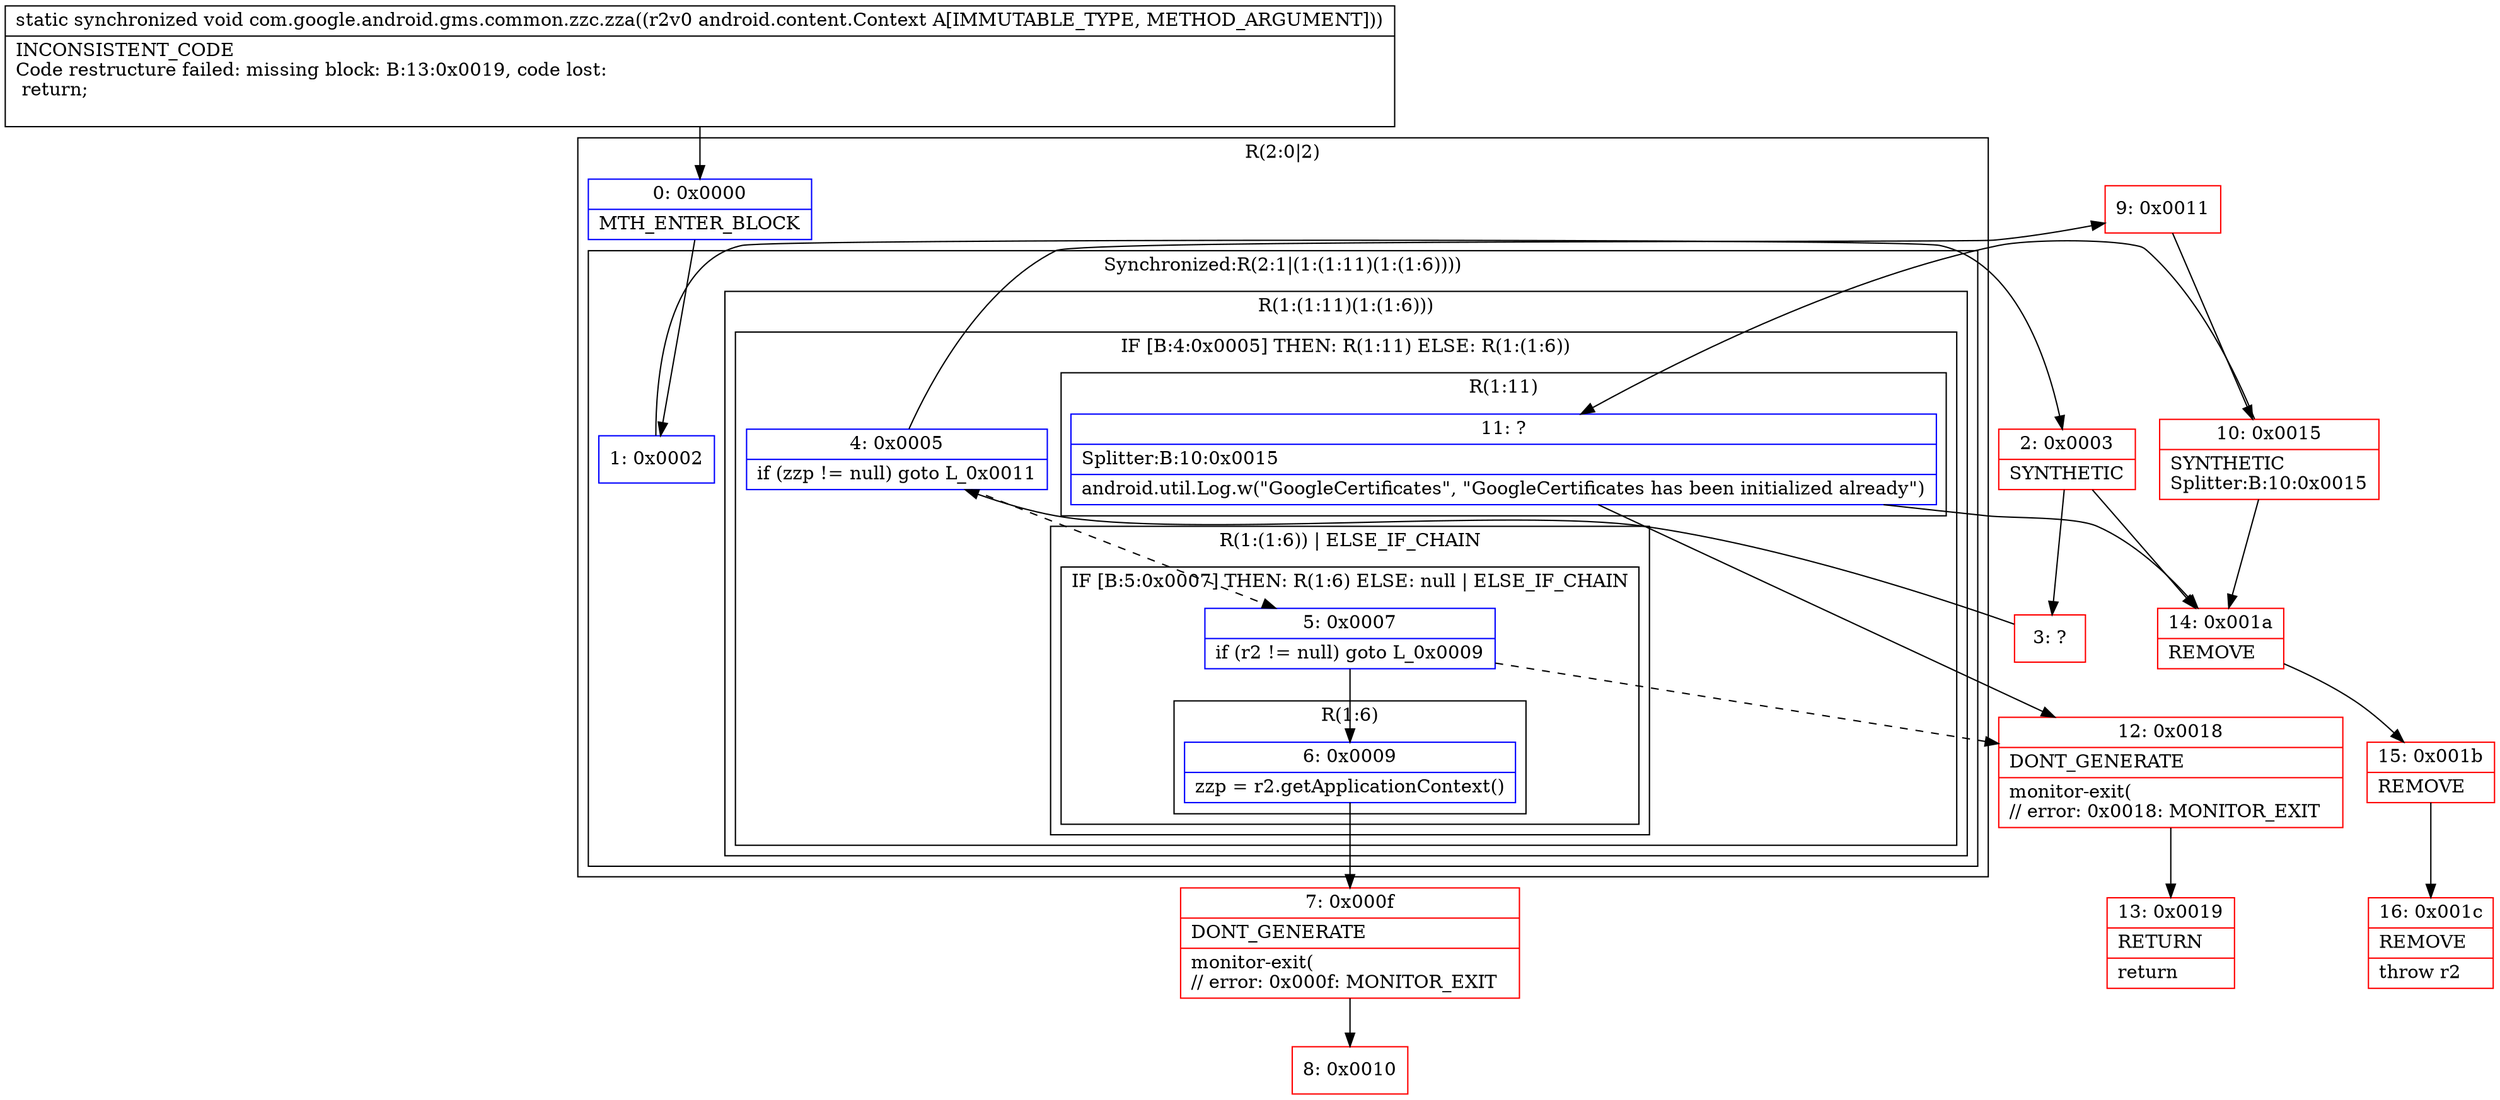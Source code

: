digraph "CFG forcom.google.android.gms.common.zzc.zza(Landroid\/content\/Context;)V" {
subgraph cluster_Region_1000892789 {
label = "R(2:0|2)";
node [shape=record,color=blue];
Node_0 [shape=record,label="{0\:\ 0x0000|MTH_ENTER_BLOCK\l}"];
subgraph cluster_SynchronizedRegion_947602919 {
label = "Synchronized:R(2:1|(1:(1:11)(1:(1:6))))";
node [shape=record,color=blue];
Node_1 [shape=record,label="{1\:\ 0x0002}"];
subgraph cluster_Region_1796561641 {
label = "R(1:(1:11)(1:(1:6)))";
node [shape=record,color=blue];
subgraph cluster_IfRegion_24518550 {
label = "IF [B:4:0x0005] THEN: R(1:11) ELSE: R(1:(1:6))";
node [shape=record,color=blue];
Node_4 [shape=record,label="{4\:\ 0x0005|if (zzp != null) goto L_0x0011\l}"];
subgraph cluster_Region_2045590796 {
label = "R(1:11)";
node [shape=record,color=blue];
Node_11 [shape=record,label="{11\:\ ?|Splitter:B:10:0x0015\l|android.util.Log.w(\"GoogleCertificates\", \"GoogleCertificates has been initialized already\")\l}"];
}
subgraph cluster_Region_458955691 {
label = "R(1:(1:6)) | ELSE_IF_CHAIN\l";
node [shape=record,color=blue];
subgraph cluster_IfRegion_1515771963 {
label = "IF [B:5:0x0007] THEN: R(1:6) ELSE: null | ELSE_IF_CHAIN\l";
node [shape=record,color=blue];
Node_5 [shape=record,label="{5\:\ 0x0007|if (r2 != null) goto L_0x0009\l}"];
subgraph cluster_Region_1801713225 {
label = "R(1:6)";
node [shape=record,color=blue];
Node_6 [shape=record,label="{6\:\ 0x0009|zzp = r2.getApplicationContext()\l}"];
}
}
}
}
}
}
}
Node_2 [shape=record,color=red,label="{2\:\ 0x0003|SYNTHETIC\l}"];
Node_3 [shape=record,color=red,label="{3\:\ ?}"];
Node_7 [shape=record,color=red,label="{7\:\ 0x000f|DONT_GENERATE\l|monitor\-exit(\l\/\/ error: 0x000f: MONITOR_EXIT  \l}"];
Node_8 [shape=record,color=red,label="{8\:\ 0x0010}"];
Node_9 [shape=record,color=red,label="{9\:\ 0x0011}"];
Node_10 [shape=record,color=red,label="{10\:\ 0x0015|SYNTHETIC\lSplitter:B:10:0x0015\l}"];
Node_12 [shape=record,color=red,label="{12\:\ 0x0018|DONT_GENERATE\l|monitor\-exit(\l\/\/ error: 0x0018: MONITOR_EXIT  \l}"];
Node_13 [shape=record,color=red,label="{13\:\ 0x0019|RETURN\l|return\l}"];
Node_14 [shape=record,color=red,label="{14\:\ 0x001a|REMOVE\l}"];
Node_15 [shape=record,color=red,label="{15\:\ 0x001b|REMOVE\l}"];
Node_16 [shape=record,color=red,label="{16\:\ 0x001c|REMOVE\l|throw r2\l}"];
MethodNode[shape=record,label="{static synchronized void com.google.android.gms.common.zzc.zza((r2v0 android.content.Context A[IMMUTABLE_TYPE, METHOD_ARGUMENT]))  | INCONSISTENT_CODE\lCode restructure failed: missing block: B:13:0x0019, code lost:\l    return;\l\l}"];
MethodNode -> Node_0;
Node_0 -> Node_1;
Node_1 -> Node_2;
Node_4 -> Node_5[style=dashed];
Node_4 -> Node_9;
Node_11 -> Node_12;
Node_11 -> Node_14;
Node_5 -> Node_6;
Node_5 -> Node_12[style=dashed];
Node_6 -> Node_7;
Node_2 -> Node_3;
Node_2 -> Node_14;
Node_3 -> Node_4;
Node_7 -> Node_8;
Node_9 -> Node_10;
Node_10 -> Node_11;
Node_10 -> Node_14;
Node_12 -> Node_13;
Node_14 -> Node_15;
Node_15 -> Node_16;
}

